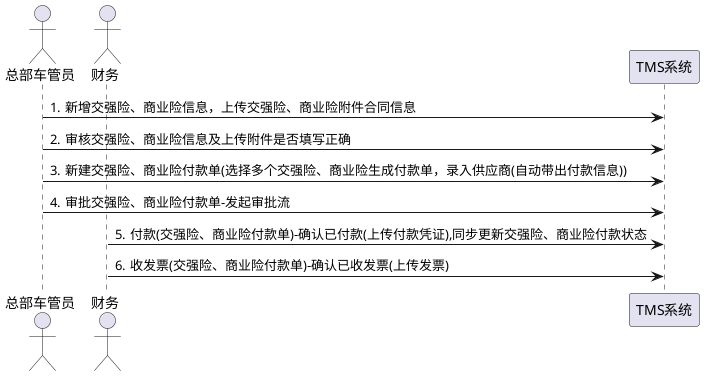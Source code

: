 @startuml
actor "总部车管员" as vehicler
actor "财务" as finance
participant "TMS系统" as tms
autonumber "."

vehicler->tms: 新增交强险、商业险信息，上传交强险、商业险附件合同信息
vehicler->tms:审核交强险、商业险信息及上传附件是否填写正确
vehicler->tms:新建交强险、商业险付款单(选择多个交强险、商业险生成付款单，录入供应商(自动带出付款信息))
vehicler->tms:审批交强险、商业险付款单-发起审批流
finance->tms:付款(交强险、商业险付款单)-确认已付款(上传付款凭证),同步更新交强险、商业险付款状态
finance->tms:收发票(交强险、商业险付款单)-确认已收发票(上传发票)
@enduml